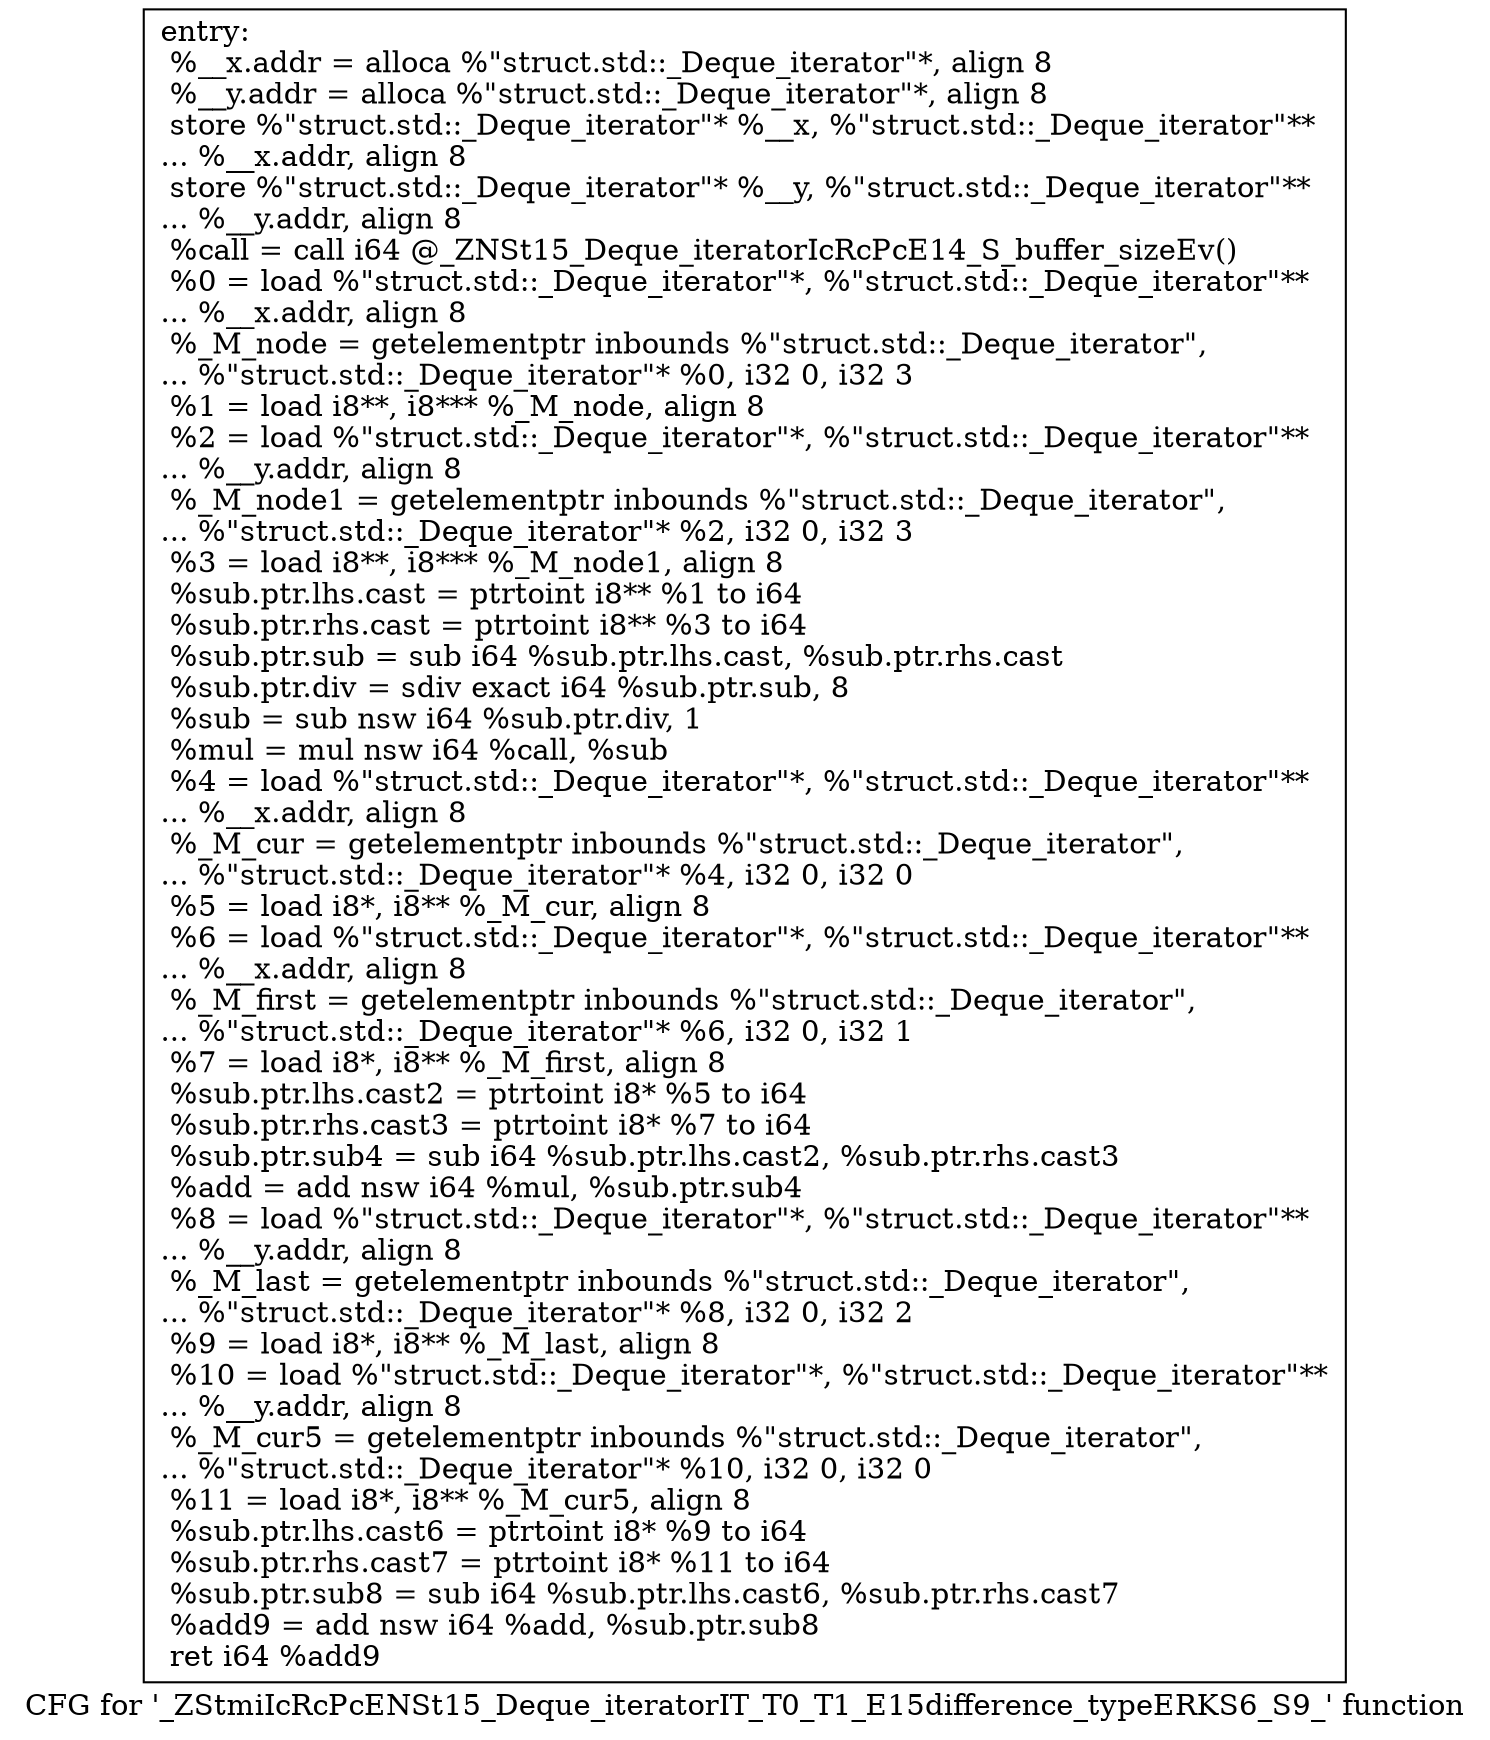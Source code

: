 digraph "CFG for '_ZStmiIcRcPcENSt15_Deque_iteratorIT_T0_T1_E15difference_typeERKS6_S9_' function" {
	label="CFG for '_ZStmiIcRcPcENSt15_Deque_iteratorIT_T0_T1_E15difference_typeERKS6_S9_' function";

	Node0x6b943e0 [shape=record,label="{entry:\l  %__x.addr = alloca %\"struct.std::_Deque_iterator\"*, align 8\l  %__y.addr = alloca %\"struct.std::_Deque_iterator\"*, align 8\l  store %\"struct.std::_Deque_iterator\"* %__x, %\"struct.std::_Deque_iterator\"**\l... %__x.addr, align 8\l  store %\"struct.std::_Deque_iterator\"* %__y, %\"struct.std::_Deque_iterator\"**\l... %__y.addr, align 8\l  %call = call i64 @_ZNSt15_Deque_iteratorIcRcPcE14_S_buffer_sizeEv()\l  %0 = load %\"struct.std::_Deque_iterator\"*, %\"struct.std::_Deque_iterator\"**\l... %__x.addr, align 8\l  %_M_node = getelementptr inbounds %\"struct.std::_Deque_iterator\",\l... %\"struct.std::_Deque_iterator\"* %0, i32 0, i32 3\l  %1 = load i8**, i8*** %_M_node, align 8\l  %2 = load %\"struct.std::_Deque_iterator\"*, %\"struct.std::_Deque_iterator\"**\l... %__y.addr, align 8\l  %_M_node1 = getelementptr inbounds %\"struct.std::_Deque_iterator\",\l... %\"struct.std::_Deque_iterator\"* %2, i32 0, i32 3\l  %3 = load i8**, i8*** %_M_node1, align 8\l  %sub.ptr.lhs.cast = ptrtoint i8** %1 to i64\l  %sub.ptr.rhs.cast = ptrtoint i8** %3 to i64\l  %sub.ptr.sub = sub i64 %sub.ptr.lhs.cast, %sub.ptr.rhs.cast\l  %sub.ptr.div = sdiv exact i64 %sub.ptr.sub, 8\l  %sub = sub nsw i64 %sub.ptr.div, 1\l  %mul = mul nsw i64 %call, %sub\l  %4 = load %\"struct.std::_Deque_iterator\"*, %\"struct.std::_Deque_iterator\"**\l... %__x.addr, align 8\l  %_M_cur = getelementptr inbounds %\"struct.std::_Deque_iterator\",\l... %\"struct.std::_Deque_iterator\"* %4, i32 0, i32 0\l  %5 = load i8*, i8** %_M_cur, align 8\l  %6 = load %\"struct.std::_Deque_iterator\"*, %\"struct.std::_Deque_iterator\"**\l... %__x.addr, align 8\l  %_M_first = getelementptr inbounds %\"struct.std::_Deque_iterator\",\l... %\"struct.std::_Deque_iterator\"* %6, i32 0, i32 1\l  %7 = load i8*, i8** %_M_first, align 8\l  %sub.ptr.lhs.cast2 = ptrtoint i8* %5 to i64\l  %sub.ptr.rhs.cast3 = ptrtoint i8* %7 to i64\l  %sub.ptr.sub4 = sub i64 %sub.ptr.lhs.cast2, %sub.ptr.rhs.cast3\l  %add = add nsw i64 %mul, %sub.ptr.sub4\l  %8 = load %\"struct.std::_Deque_iterator\"*, %\"struct.std::_Deque_iterator\"**\l... %__y.addr, align 8\l  %_M_last = getelementptr inbounds %\"struct.std::_Deque_iterator\",\l... %\"struct.std::_Deque_iterator\"* %8, i32 0, i32 2\l  %9 = load i8*, i8** %_M_last, align 8\l  %10 = load %\"struct.std::_Deque_iterator\"*, %\"struct.std::_Deque_iterator\"**\l... %__y.addr, align 8\l  %_M_cur5 = getelementptr inbounds %\"struct.std::_Deque_iterator\",\l... %\"struct.std::_Deque_iterator\"* %10, i32 0, i32 0\l  %11 = load i8*, i8** %_M_cur5, align 8\l  %sub.ptr.lhs.cast6 = ptrtoint i8* %9 to i64\l  %sub.ptr.rhs.cast7 = ptrtoint i8* %11 to i64\l  %sub.ptr.sub8 = sub i64 %sub.ptr.lhs.cast6, %sub.ptr.rhs.cast7\l  %add9 = add nsw i64 %add, %sub.ptr.sub8\l  ret i64 %add9\l}"];
}
